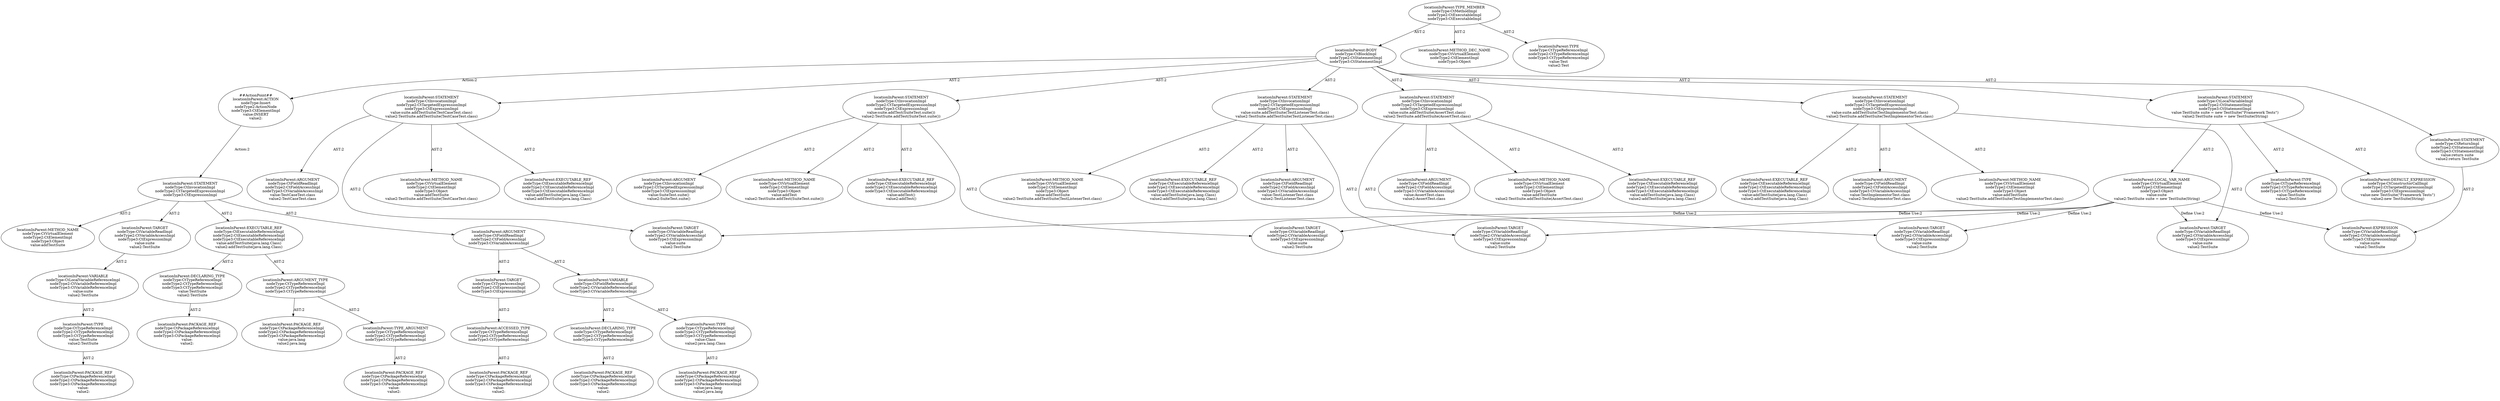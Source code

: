 digraph "Pattern" {
0 [label="##ActionPoint##
locationInParent:ACTION
nodeType:Insert
nodeType2:ActionNode
nodeType3:CtElementImpl
value:INSERT
value2:" shape=ellipse]
1 [label="locationInParent:BODY
nodeType:CtBlockImpl
nodeType2:CtStatementImpl
nodeType3:CtStatementImpl" shape=ellipse]
2 [label="locationInParent:TYPE_MEMBER
nodeType:CtMethodImpl
nodeType2:CtExecutableImpl
nodeType3:CtExecutableImpl" shape=ellipse]
3 [label="locationInParent:METHOD_DEC_NAME
nodeType:CtVirtualElement
nodeType2:CtElementImpl
nodeType3:Object" shape=ellipse]
4 [label="locationInParent:TYPE
nodeType:CtTypeReferenceImpl
nodeType2:CtTypeReferenceImpl
nodeType3:CtTypeReferenceImpl
value:Test
value2:Test" shape=ellipse]
5 [label="locationInParent:STATEMENT
nodeType:CtLocalVariableImpl
nodeType2:CtStatementImpl
nodeType3:CtStatementImpl
value:TestSuite suite = new TestSuite(\"Framework Tests\")
value2:TestSuite suite = new TestSuite(String)" shape=ellipse]
6 [label="locationInParent:LOCAL_VAR_NAME
nodeType:CtVirtualElement
nodeType2:CtElementImpl
nodeType3:Object
value:suite
value2:TestSuite suite = new TestSuite(String)" shape=ellipse]
7 [label="locationInParent:TYPE
nodeType:CtTypeReferenceImpl
nodeType2:CtTypeReferenceImpl
nodeType3:CtTypeReferenceImpl
value:TestSuite
value2:TestSuite" shape=ellipse]
8 [label="locationInParent:DEFAULT_EXPRESSION
nodeType:CtConstructorCallImpl
nodeType2:CtTargetedExpressionImpl
nodeType3:CtExpressionImpl
value:new TestSuite(\"Framework Tests\")
value2:new TestSuite(String)" shape=ellipse]
9 [label="locationInParent:STATEMENT
nodeType:CtInvocationImpl
nodeType2:CtTargetedExpressionImpl
nodeType3:CtExpressionImpl
value:suite.addTestSuite(TestCaseTest.class)
value2:TestSuite.addTestSuite(TestCaseTest.class)" shape=ellipse]
10 [label="locationInParent:METHOD_NAME
nodeType:CtVirtualElement
nodeType2:CtElementImpl
nodeType3:Object
value:addTestSuite
value2:TestSuite.addTestSuite(TestCaseTest.class)" shape=ellipse]
11 [label="locationInParent:TARGET
nodeType:CtVariableReadImpl
nodeType2:CtVariableAccessImpl
nodeType3:CtExpressionImpl
value:suite
value2:TestSuite" shape=ellipse]
12 [label="locationInParent:EXECUTABLE_REF
nodeType:CtExecutableReferenceImpl
nodeType2:CtExecutableReferenceImpl
nodeType3:CtExecutableReferenceImpl
value:addTestSuite(java.lang.Class)
value2:addTestSuite(java.lang.Class)" shape=ellipse]
13 [label="locationInParent:ARGUMENT
nodeType:CtFieldReadImpl
nodeType2:CtFieldAccessImpl
nodeType3:CtVariableAccessImpl
value:TestCaseTest.class
value2:TestCaseTest.class" shape=ellipse]
14 [label="locationInParent:STATEMENT
nodeType:CtInvocationImpl
nodeType2:CtTargetedExpressionImpl
nodeType3:CtExpressionImpl
value:suite.addTest(SuiteTest.suite())
value2:TestSuite.addTest(SuiteTest.suite())" shape=ellipse]
15 [label="locationInParent:METHOD_NAME
nodeType:CtVirtualElement
nodeType2:CtElementImpl
nodeType3:Object
value:addTest
value2:TestSuite.addTest(SuiteTest.suite())" shape=ellipse]
16 [label="locationInParent:TARGET
nodeType:CtVariableReadImpl
nodeType2:CtVariableAccessImpl
nodeType3:CtExpressionImpl
value:suite
value2:TestSuite" shape=ellipse]
17 [label="locationInParent:EXECUTABLE_REF
nodeType:CtExecutableReferenceImpl
nodeType2:CtExecutableReferenceImpl
nodeType3:CtExecutableReferenceImpl
value:addTest()
value2:addTest()" shape=ellipse]
18 [label="locationInParent:ARGUMENT
nodeType:CtInvocationImpl
nodeType2:CtTargetedExpressionImpl
nodeType3:CtExpressionImpl
value:SuiteTest.suite()
value2:SuiteTest.suite()" shape=ellipse]
19 [label="locationInParent:STATEMENT
nodeType:CtInvocationImpl
nodeType2:CtTargetedExpressionImpl
nodeType3:CtExpressionImpl
value:suite.addTestSuite(TestListenerTest.class)
value2:TestSuite.addTestSuite(TestListenerTest.class)" shape=ellipse]
20 [label="locationInParent:METHOD_NAME
nodeType:CtVirtualElement
nodeType2:CtElementImpl
nodeType3:Object
value:addTestSuite
value2:TestSuite.addTestSuite(TestListenerTest.class)" shape=ellipse]
21 [label="locationInParent:TARGET
nodeType:CtVariableReadImpl
nodeType2:CtVariableAccessImpl
nodeType3:CtExpressionImpl
value:suite
value2:TestSuite" shape=ellipse]
22 [label="locationInParent:EXECUTABLE_REF
nodeType:CtExecutableReferenceImpl
nodeType2:CtExecutableReferenceImpl
nodeType3:CtExecutableReferenceImpl
value:addTestSuite(java.lang.Class)
value2:addTestSuite(java.lang.Class)" shape=ellipse]
23 [label="locationInParent:ARGUMENT
nodeType:CtFieldReadImpl
nodeType2:CtFieldAccessImpl
nodeType3:CtVariableAccessImpl
value:TestListenerTest.class
value2:TestListenerTest.class" shape=ellipse]
24 [label="locationInParent:STATEMENT
nodeType:CtInvocationImpl
nodeType2:CtTargetedExpressionImpl
nodeType3:CtExpressionImpl
value:suite.addTestSuite(AssertTest.class)
value2:TestSuite.addTestSuite(AssertTest.class)" shape=ellipse]
25 [label="locationInParent:METHOD_NAME
nodeType:CtVirtualElement
nodeType2:CtElementImpl
nodeType3:Object
value:addTestSuite
value2:TestSuite.addTestSuite(AssertTest.class)" shape=ellipse]
26 [label="locationInParent:TARGET
nodeType:CtVariableReadImpl
nodeType2:CtVariableAccessImpl
nodeType3:CtExpressionImpl
value:suite
value2:TestSuite" shape=ellipse]
27 [label="locationInParent:EXECUTABLE_REF
nodeType:CtExecutableReferenceImpl
nodeType2:CtExecutableReferenceImpl
nodeType3:CtExecutableReferenceImpl
value:addTestSuite(java.lang.Class)
value2:addTestSuite(java.lang.Class)" shape=ellipse]
28 [label="locationInParent:ARGUMENT
nodeType:CtFieldReadImpl
nodeType2:CtFieldAccessImpl
nodeType3:CtVariableAccessImpl
value:AssertTest.class
value2:AssertTest.class" shape=ellipse]
29 [label="locationInParent:STATEMENT
nodeType:CtInvocationImpl
nodeType2:CtTargetedExpressionImpl
nodeType3:CtExpressionImpl
value:suite.addTestSuite(TestImplementorTest.class)
value2:TestSuite.addTestSuite(TestImplementorTest.class)" shape=ellipse]
30 [label="locationInParent:METHOD_NAME
nodeType:CtVirtualElement
nodeType2:CtElementImpl
nodeType3:Object
value:addTestSuite
value2:TestSuite.addTestSuite(TestImplementorTest.class)" shape=ellipse]
31 [label="locationInParent:TARGET
nodeType:CtVariableReadImpl
nodeType2:CtVariableAccessImpl
nodeType3:CtExpressionImpl
value:suite
value2:TestSuite" shape=ellipse]
32 [label="locationInParent:EXECUTABLE_REF
nodeType:CtExecutableReferenceImpl
nodeType2:CtExecutableReferenceImpl
nodeType3:CtExecutableReferenceImpl
value:addTestSuite(java.lang.Class)
value2:addTestSuite(java.lang.Class)" shape=ellipse]
33 [label="locationInParent:ARGUMENT
nodeType:CtFieldReadImpl
nodeType2:CtFieldAccessImpl
nodeType3:CtVariableAccessImpl
value:TestImplementorTest.class
value2:TestImplementorTest.class" shape=ellipse]
34 [label="locationInParent:STATEMENT
nodeType:CtReturnImpl
nodeType2:CtStatementImpl
nodeType3:CtStatementImpl
value:return suite
value2:return TestSuite" shape=ellipse]
35 [label="locationInParent:EXPRESSION
nodeType:CtVariableReadImpl
nodeType2:CtVariableAccessImpl
nodeType3:CtExpressionImpl
value:suite
value2:TestSuite" shape=ellipse]
36 [label="locationInParent:STATEMENT
nodeType:CtInvocationImpl
nodeType2:CtTargetedExpressionImpl
nodeType3:CtExpressionImpl" shape=ellipse]
37 [label="locationInParent:METHOD_NAME
nodeType:CtVirtualElement
nodeType2:CtElementImpl
nodeType3:Object
value:addTestSuite" shape=ellipse]
38 [label="locationInParent:TARGET
nodeType:CtVariableReadImpl
nodeType2:CtVariableAccessImpl
nodeType3:CtExpressionImpl
value:suite
value2:TestSuite" shape=ellipse]
39 [label="locationInParent:VARIABLE
nodeType:CtLocalVariableReferenceImpl
nodeType2:CtVariableReferenceImpl
nodeType3:CtVariableReferenceImpl
value:suite
value2:TestSuite" shape=ellipse]
40 [label="locationInParent:TYPE
nodeType:CtTypeReferenceImpl
nodeType2:CtTypeReferenceImpl
nodeType3:CtTypeReferenceImpl
value:TestSuite
value2:TestSuite" shape=ellipse]
41 [label="locationInParent:PACKAGE_REF
nodeType:CtPackageReferenceImpl
nodeType2:CtPackageReferenceImpl
nodeType3:CtPackageReferenceImpl
value:
value2:" shape=ellipse]
42 [label="locationInParent:EXECUTABLE_REF
nodeType:CtExecutableReferenceImpl
nodeType2:CtExecutableReferenceImpl
nodeType3:CtExecutableReferenceImpl
value:addTestSuite(java.lang.Class)
value2:addTestSuite(java.lang.Class)" shape=ellipse]
43 [label="locationInParent:DECLARING_TYPE
nodeType:CtTypeReferenceImpl
nodeType2:CtTypeReferenceImpl
nodeType3:CtTypeReferenceImpl
value:TestSuite
value2:TestSuite" shape=ellipse]
44 [label="locationInParent:PACKAGE_REF
nodeType:CtPackageReferenceImpl
nodeType2:CtPackageReferenceImpl
nodeType3:CtPackageReferenceImpl
value:
value2:" shape=ellipse]
45 [label="locationInParent:ARGUMENT_TYPE
nodeType:CtTypeReferenceImpl
nodeType2:CtTypeReferenceImpl
nodeType3:CtTypeReferenceImpl" shape=ellipse]
46 [label="locationInParent:PACKAGE_REF
nodeType:CtPackageReferenceImpl
nodeType2:CtPackageReferenceImpl
nodeType3:CtPackageReferenceImpl
value:java.lang
value2:java.lang" shape=ellipse]
47 [label="locationInParent:TYPE_ARGUMENT
nodeType:CtTypeReferenceImpl
nodeType2:CtTypeReferenceImpl
nodeType3:CtTypeReferenceImpl" shape=ellipse]
48 [label="locationInParent:PACKAGE_REF
nodeType:CtPackageReferenceImpl
nodeType2:CtPackageReferenceImpl
nodeType3:CtPackageReferenceImpl
value:
value2:" shape=ellipse]
49 [label="locationInParent:ARGUMENT
nodeType:CtFieldReadImpl
nodeType2:CtFieldAccessImpl
nodeType3:CtVariableAccessImpl" shape=ellipse]
50 [label="locationInParent:TARGET
nodeType:CtTypeAccessImpl
nodeType2:CtExpressionImpl
nodeType3:CtExpressionImpl" shape=ellipse]
51 [label="locationInParent:ACCESSED_TYPE
nodeType:CtTypeReferenceImpl
nodeType2:CtTypeReferenceImpl
nodeType3:CtTypeReferenceImpl" shape=ellipse]
52 [label="locationInParent:PACKAGE_REF
nodeType:CtPackageReferenceImpl
nodeType2:CtPackageReferenceImpl
nodeType3:CtPackageReferenceImpl
value:
value2:" shape=ellipse]
53 [label="locationInParent:VARIABLE
nodeType:CtFieldReferenceImpl
nodeType2:CtVariableReferenceImpl
nodeType3:CtVariableReferenceImpl" shape=ellipse]
54 [label="locationInParent:DECLARING_TYPE
nodeType:CtTypeReferenceImpl
nodeType2:CtTypeReferenceImpl
nodeType3:CtTypeReferenceImpl" shape=ellipse]
55 [label="locationInParent:PACKAGE_REF
nodeType:CtPackageReferenceImpl
nodeType2:CtPackageReferenceImpl
nodeType3:CtPackageReferenceImpl
value:
value2:" shape=ellipse]
56 [label="locationInParent:TYPE
nodeType:CtTypeReferenceImpl
nodeType2:CtTypeReferenceImpl
nodeType3:CtTypeReferenceImpl
value:Class
value2:java.lang.Class" shape=ellipse]
57 [label="locationInParent:PACKAGE_REF
nodeType:CtPackageReferenceImpl
nodeType2:CtPackageReferenceImpl
nodeType3:CtPackageReferenceImpl
value:java.lang
value2:java.lang" shape=ellipse]
0 -> 36 [label="Action:2"];
1 -> 0 [label="Action:2"];
1 -> 5 [label="AST:2"];
1 -> 9 [label="AST:2"];
1 -> 14 [label="AST:2"];
1 -> 19 [label="AST:2"];
1 -> 24 [label="AST:2"];
1 -> 29 [label="AST:2"];
1 -> 34 [label="AST:2"];
2 -> 1 [label="AST:2"];
2 -> 3 [label="AST:2"];
2 -> 4 [label="AST:2"];
5 -> 6 [label="AST:2"];
5 -> 7 [label="AST:2"];
5 -> 8 [label="AST:2"];
6 -> 11 [label="Define Use:2"];
6 -> 16 [label="Define Use:2"];
6 -> 21 [label="Define Use:2"];
6 -> 26 [label="Define Use:2"];
6 -> 31 [label="Define Use:2"];
6 -> 35 [label="Define Use:2"];
9 -> 10 [label="AST:2"];
9 -> 11 [label="AST:2"];
9 -> 12 [label="AST:2"];
9 -> 13 [label="AST:2"];
14 -> 15 [label="AST:2"];
14 -> 16 [label="AST:2"];
14 -> 17 [label="AST:2"];
14 -> 18 [label="AST:2"];
19 -> 20 [label="AST:2"];
19 -> 21 [label="AST:2"];
19 -> 22 [label="AST:2"];
19 -> 23 [label="AST:2"];
24 -> 25 [label="AST:2"];
24 -> 26 [label="AST:2"];
24 -> 27 [label="AST:2"];
24 -> 28 [label="AST:2"];
29 -> 30 [label="AST:2"];
29 -> 31 [label="AST:2"];
29 -> 32 [label="AST:2"];
29 -> 33 [label="AST:2"];
34 -> 35 [label="AST:2"];
36 -> 37 [label="AST:2"];
36 -> 38 [label="AST:2"];
36 -> 42 [label="AST:2"];
36 -> 49 [label="AST:2"];
38 -> 39 [label="AST:2"];
39 -> 40 [label="AST:2"];
40 -> 41 [label="AST:2"];
42 -> 43 [label="AST:2"];
42 -> 45 [label="AST:2"];
43 -> 44 [label="AST:2"];
45 -> 46 [label="AST:2"];
45 -> 47 [label="AST:2"];
47 -> 48 [label="AST:2"];
49 -> 50 [label="AST:2"];
49 -> 53 [label="AST:2"];
50 -> 51 [label="AST:2"];
51 -> 52 [label="AST:2"];
53 -> 54 [label="AST:2"];
53 -> 56 [label="AST:2"];
54 -> 55 [label="AST:2"];
56 -> 57 [label="AST:2"];
}